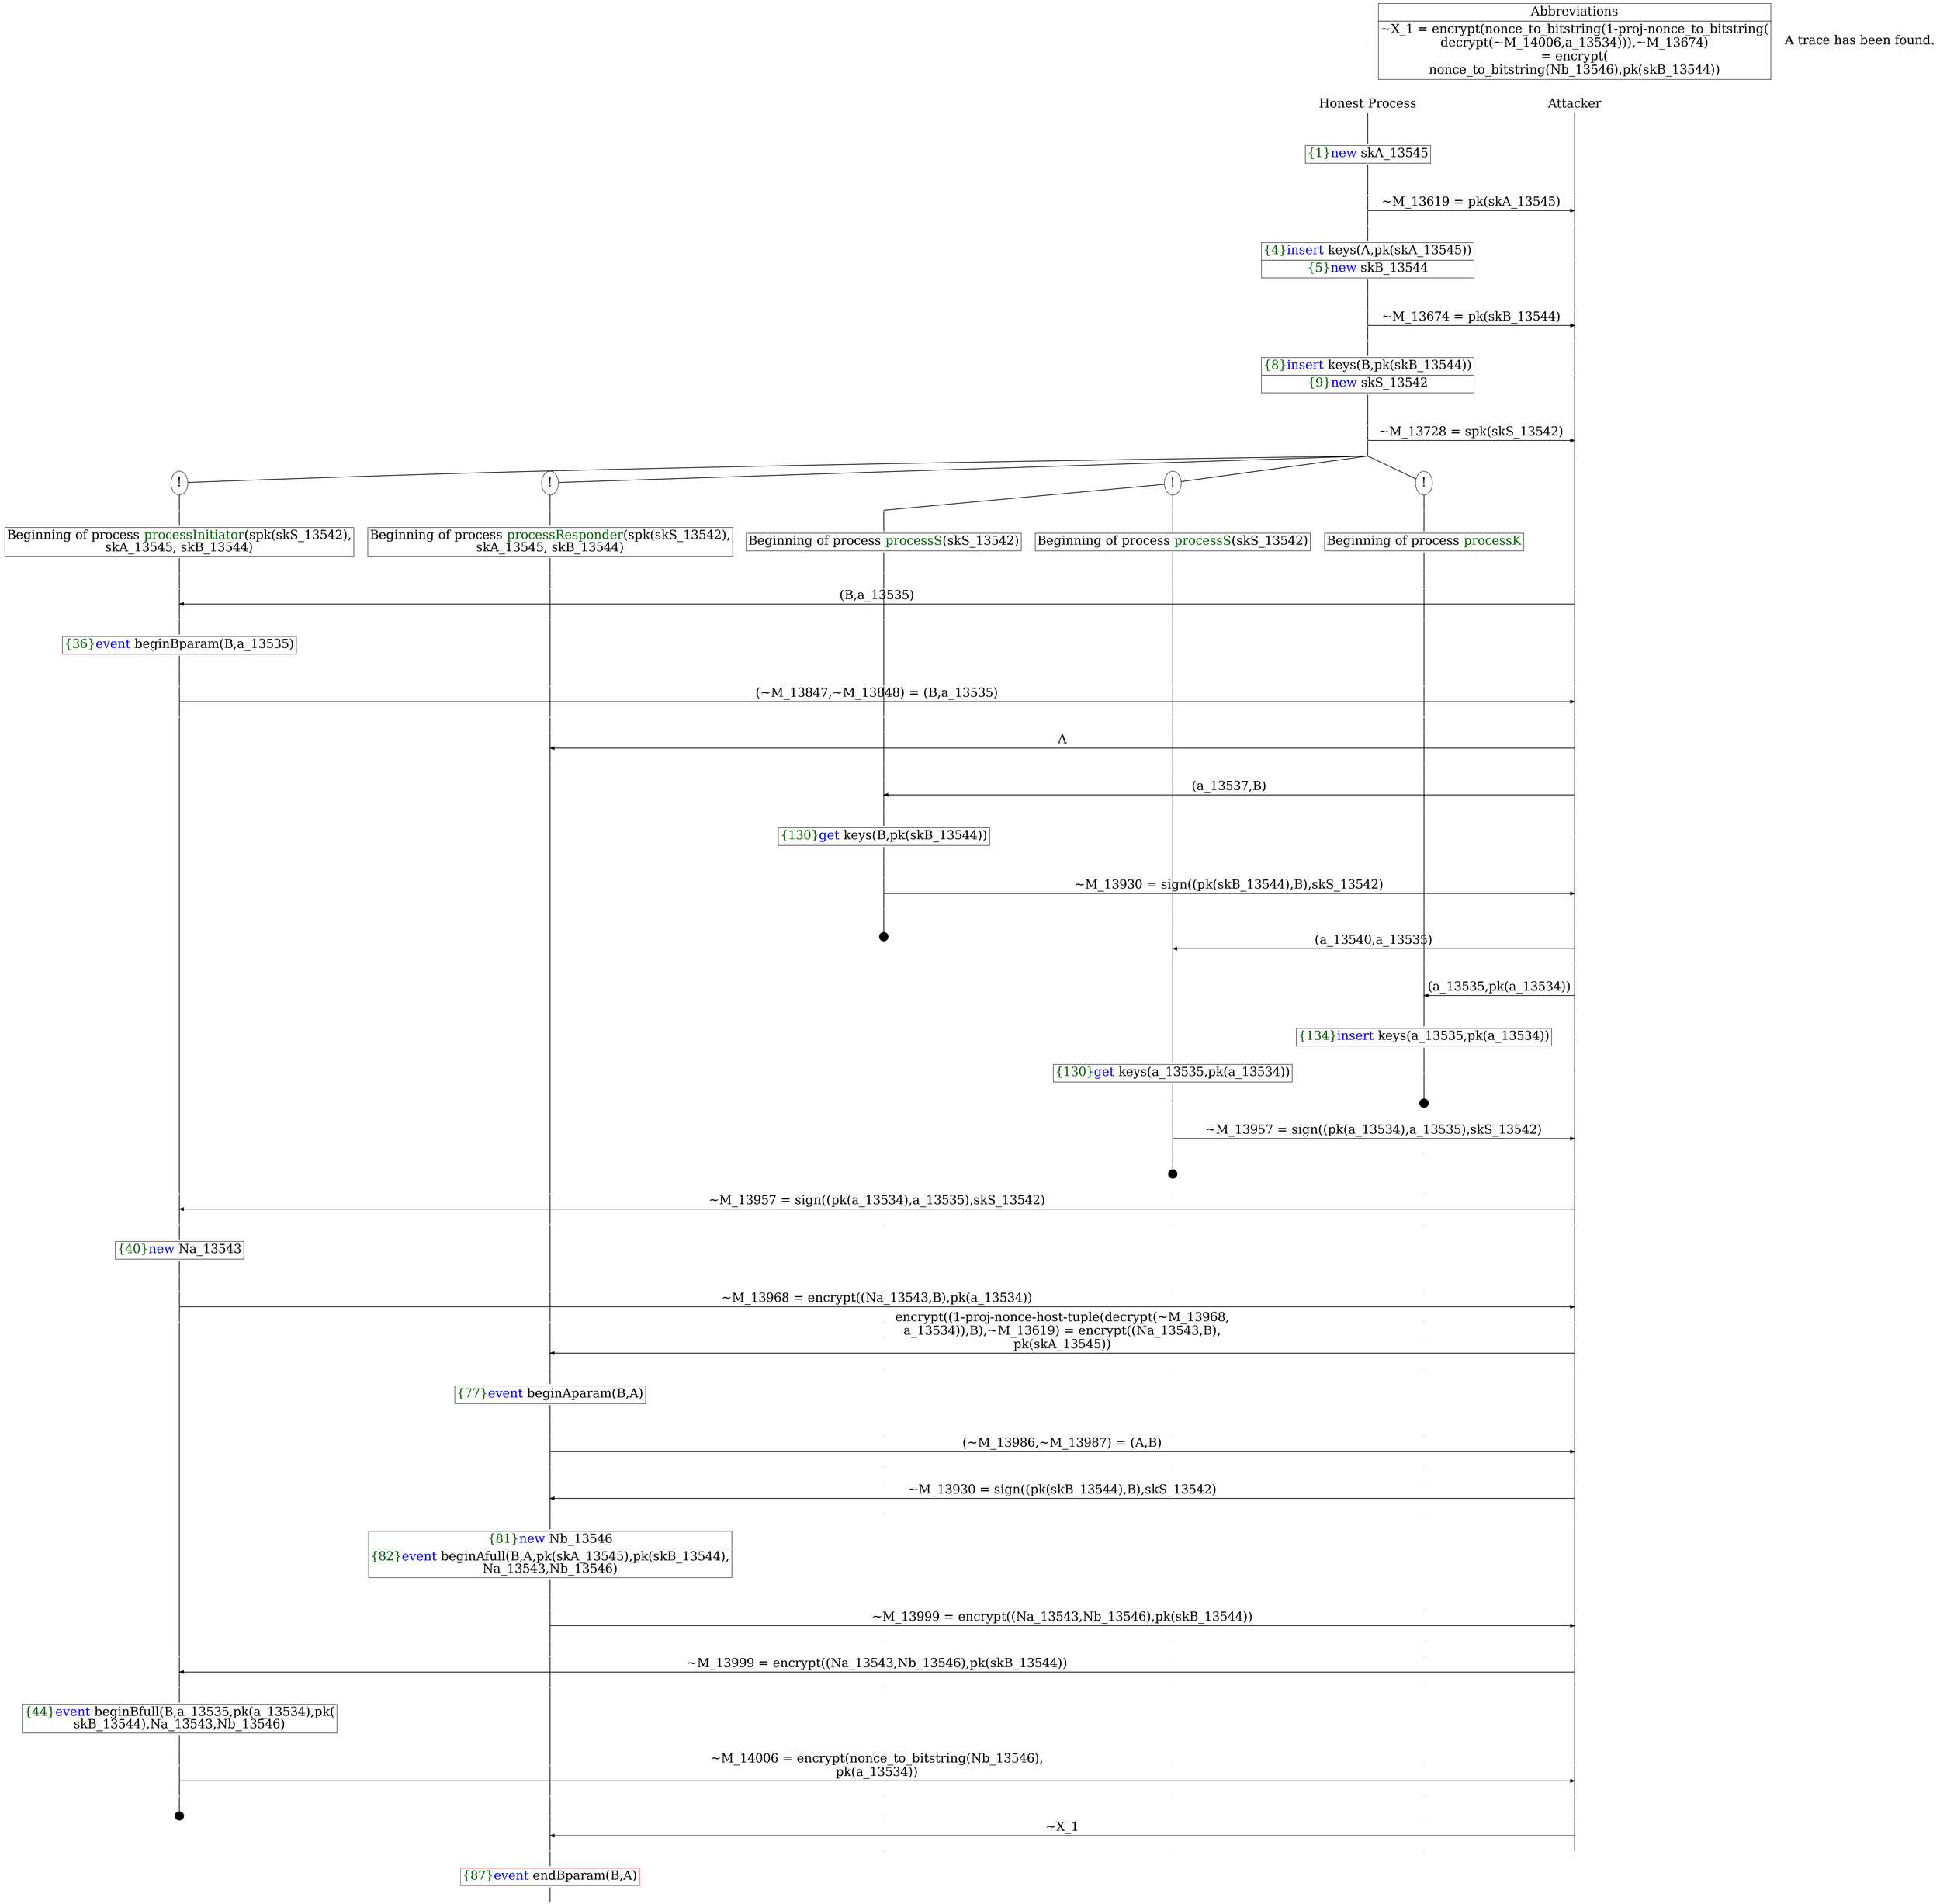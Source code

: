 digraph {
graph [ordering = out]
edge [arrowhead = none, penwidth = 1.6, fontsize = 30]
node [shape = point, width = 0, height = 0, fontsize = 30]
Trace<br/>
[label = <A trace has been found.<br/>
>, shape = plaintext]
P0__0 [label = "Honest Process", shape = plaintext]
P__0 [label = "Attacker", shape = plaintext]
Trace -> P0__0 [label = "", style = invisible, weight = 100]{rank = same; P0__0 P__0}
P0__0 -> P0__1 [label = <>, weight = 100]
P0__1 -> P0__2 [label = <>, weight = 100]
P0__2 [shape = plaintext, label = <<TABLE BORDER="0" CELLBORDER="1" CELLSPACING="0" CELLPADDING="4"> <TR><TD><FONT COLOR="darkgreen">{1}</FONT><FONT COLOR="blue">new </FONT>skA_13545</TD></TR></TABLE>>]
P0__2 -> P0__3 [label = <>, weight = 100]
P0__3 -> P0__4 [label = <>, weight = 100]
P__0 -> P__1 [label = <>, weight = 100]
{rank = same; P__1 P0__4}
P0__4 -> P0__5 [label = <>, weight = 100]
P__1 -> P__2 [label = <>, weight = 100]
{rank = same; P__2 P0__5}
P0__5 -> P__2 [label = <~M_13619 = pk(skA_13545)>, arrowhead = normal]
P0__5 -> P0__6 [label = <>, weight = 100]
P__2 -> P__3 [label = <>, weight = 100]
{rank = same; P__3 P0__6}
P0__6 -> P0__7 [label = <>, weight = 100]
P0__7 [shape = plaintext, label = <<TABLE BORDER="0" CELLBORDER="1" CELLSPACING="0" CELLPADDING="4"> <TR><TD><FONT COLOR="darkgreen">{4}</FONT><FONT COLOR="blue">insert </FONT>keys(A,pk(skA_13545))</TD></TR><TR><TD><FONT COLOR="darkgreen">{5}</FONT><FONT COLOR="blue">new </FONT>skB_13544</TD></TR></TABLE>>]
P0__7 -> P0__8 [label = <>, weight = 100]
P__3 -> P__4 [label = <>, weight = 100]
{rank = same; P__4 P0__7}
P0__8 -> P0__9 [label = <>, weight = 100]
P__4 -> P__5 [label = <>, weight = 100]
{rank = same; P__5 P0__9}
P0__9 -> P0__10 [label = <>, weight = 100]
P__5 -> P__6 [label = <>, weight = 100]
{rank = same; P__6 P0__10}
P0__10 -> P__6 [label = <~M_13674 = pk(skB_13544)>, arrowhead = normal]
P0__10 -> P0__11 [label = <>, weight = 100]
P__6 -> P__7 [label = <>, weight = 100]
{rank = same; P__7 P0__11}
P0__11 -> P0__12 [label = <>, weight = 100]
P0__12 [shape = plaintext, label = <<TABLE BORDER="0" CELLBORDER="1" CELLSPACING="0" CELLPADDING="4"> <TR><TD><FONT COLOR="darkgreen">{8}</FONT><FONT COLOR="blue">insert </FONT>keys(B,pk(skB_13544))</TD></TR><TR><TD><FONT COLOR="darkgreen">{9}</FONT><FONT COLOR="blue">new </FONT>skS_13542</TD></TR></TABLE>>]
P0__12 -> P0__13 [label = <>, weight = 100]
P__7 -> P__8 [label = <>, weight = 100]
{rank = same; P__8 P0__12}
P0__13 -> P0__14 [label = <>, weight = 100]
P__8 -> P__9 [label = <>, weight = 100]
{rank = same; P__9 P0__14}
P0__14 -> P0__15 [label = <>, weight = 100]
P__9 -> P__10 [label = <>, weight = 100]
{rank = same; P__10 P0__15}
P0__15 -> P__10 [label = <~M_13728 = spk(skS_13542)>, arrowhead = normal]
P0__15 -> P0__16 [label = <>, weight = 100]
P__10 -> P__11 [label = <>, weight = 100]
{rank = same; P__11 P0__16}
/*RPar */
P0__16 -> P0_3__16 [label = <>]
P0__16 -> P0_2__16 [label = <>]
P0__16 -> P0_1__16 [label = <>]
P0__16 -> P0_0__16 [label = <>]
P0__16 [label = "", fixedsize = false, width = 0, height = 0, shape = none]
{rank = same; P0_0__16 P0_1__16 P0_2__16 P0_3__16}
P0_0__16 [label = "!", shape = ellipse]
P0_0_0__16 [label = "", fixedsize = false, width = 0, height = 0, shape = none]
P0_0__16 -> P0_0_0__16 [label = <>, weight = 100]
P0_0_0__16 -> P0_0_0__17 [label = <>, weight = 100]
P0_0_0__17 [shape = plaintext, label = <<TABLE BORDER="0" CELLBORDER="1" CELLSPACING="0" CELLPADDING="4"> <TR><TD>Beginning of process <FONT COLOR="darkgreen">processK</FONT></TD></TR></TABLE>>]
P0_0_0__17 -> P0_0_0__18 [label = <>, weight = 100]
P0_1__16 [label = "!", shape = ellipse]
{rank = same; P0_1_1__16 P0_1_0__16}
P0_1_1__16 [label = "", fixedsize = false, width = 0, height = 0, shape = none]
P0_1__16 -> P0_1_1__16 [label = <>]
P0_1_0__16 [label = "", fixedsize = false, width = 0, height = 0, shape = none]
P0_1__16 -> P0_1_0__16 [label = <>]
P0_1_0__16 -> P0_1_0__17 [label = <>, weight = 100]
P0_1_0__17 [shape = plaintext, label = <<TABLE BORDER="0" CELLBORDER="1" CELLSPACING="0" CELLPADDING="4"> <TR><TD>Beginning of process <FONT COLOR="darkgreen">processS</FONT>(skS_13542)</TD></TR></TABLE>>]
P0_1_0__17 -> P0_1_0__18 [label = <>, weight = 100]
P0_1_1__16 -> P0_1_1__17 [label = <>, weight = 100]
P0_1_1__17 [shape = plaintext, label = <<TABLE BORDER="0" CELLBORDER="1" CELLSPACING="0" CELLPADDING="4"> <TR><TD>Beginning of process <FONT COLOR="darkgreen">processS</FONT>(skS_13542)</TD></TR></TABLE>>]
P0_1_1__17 -> P0_1_1__18 [label = <>, weight = 100]
P0_2__16 [label = "!", shape = ellipse]
P0_2_0__16 [label = "", fixedsize = false, width = 0, height = 0, shape = none]
P0_2__16 -> P0_2_0__16 [label = <>, weight = 100]
P0_2_0__16 -> P0_2_0__17 [label = <>, weight = 100]
P0_2_0__17 [shape = plaintext, label = <<TABLE BORDER="0" CELLBORDER="1" CELLSPACING="0" CELLPADDING="4"> <TR><TD>Beginning of process <FONT COLOR="darkgreen">processResponder</FONT>(spk(skS_13542),<br/>
skA_13545, skB_13544)</TD></TR></TABLE>>]
P0_2_0__17 -> P0_2_0__18 [label = <>, weight = 100]
P0_3__16 [label = "!", shape = ellipse]
P0_3_0__16 [label = "", fixedsize = false, width = 0, height = 0, shape = none]
P0_3__16 -> P0_3_0__16 [label = <>, weight = 100]
P0_3_0__16 -> P0_3_0__17 [label = <>, weight = 100]
P0_3_0__17 [shape = plaintext, label = <<TABLE BORDER="0" CELLBORDER="1" CELLSPACING="0" CELLPADDING="4"> <TR><TD>Beginning of process <FONT COLOR="darkgreen">processInitiator</FONT>(spk(skS_13542),<br/>
skA_13545, skB_13544)</TD></TR></TABLE>>]
P0_3_0__17 -> P0_3_0__18 [label = <>, weight = 100]
P0_3_0__18 -> P0_3_0__19 [label = <>, weight = 100]
P0_2_0__18 -> P0_2_0__19 [label = <>, weight = 100]
P0_1_1__18 -> P0_1_1__19 [label = <>, weight = 100]
P0_1_0__18 -> P0_1_0__19 [label = <>, weight = 100]
P0_0_0__18 -> P0_0_0__19 [label = <>, weight = 100]
P__11 -> P__12 [label = <>, weight = 100]
{rank = same; P__12 P0_0_0__19 P0_1_0__19 P0_1_1__19 P0_2_0__19 P0_3_0__19}
P0_3_0__19 -> P0_3_0__20 [label = <>, weight = 100]
P__12 -> P__13 [label = <>, weight = 100]
{rank = same; P__13 P0_3_0__20}
P0_3_0__20 -> P__13 [label = <(B,a_13535)>, dir = back, arrowhead = normal]
P0_3_0__20 -> P0_3_0__21 [label = <>, weight = 100]
P0_2_0__19 -> P0_2_0__20 [label = <>, weight = 100]
P0_1_1__19 -> P0_1_1__20 [label = <>, weight = 100]
P0_1_0__19 -> P0_1_0__20 [label = <>, weight = 100]
P0_0_0__19 -> P0_0_0__20 [label = <>, weight = 100]
P__13 -> P__14 [label = <>, weight = 100]
{rank = same; P__14 P0_0_0__20 P0_1_0__20 P0_1_1__20 P0_2_0__20 P0_3_0__21}
P0_3_0__21 -> P0_3_0__22 [label = <>, weight = 100]
P0_3_0__22 [shape = plaintext, label = <<TABLE BORDER="0" CELLBORDER="1" CELLSPACING="0" CELLPADDING="4"> <TR><TD><FONT COLOR="darkgreen">{36}</FONT><FONT COLOR="blue">event</FONT> beginBparam(B,a_13535)</TD></TR></TABLE>>]
P0_3_0__22 -> P0_3_0__23 [label = <>, weight = 100]
P0_3_0__23 -> P0_3_0__24 [label = <>, weight = 100]
P0_2_0__20 -> P0_2_0__21 [label = <>, weight = 100]
P0_1_1__20 -> P0_1_1__21 [label = <>, weight = 100]
P0_1_0__20 -> P0_1_0__21 [label = <>, weight = 100]
P0_0_0__20 -> P0_0_0__21 [label = <>, weight = 100]
P__14 -> P__15 [label = <>, weight = 100]
{rank = same; P__15 P0_0_0__21 P0_1_0__21 P0_1_1__21 P0_2_0__21 P0_3_0__24}
P0_3_0__24 -> P0_3_0__25 [label = <>, weight = 100]
P__15 -> P__16 [label = <>, weight = 100]
{rank = same; P__16 P0_3_0__25}
P0_3_0__25 -> P__16 [label = <(~M_13847,~M_13848) = (B,a_13535)>, arrowhead = normal]
P0_3_0__25 -> P0_3_0__26 [label = <>, weight = 100]
P0_2_0__21 -> P0_2_0__22 [label = <>, weight = 100]
P0_1_1__21 -> P0_1_1__22 [label = <>, weight = 100]
P0_1_0__21 -> P0_1_0__22 [label = <>, weight = 100]
P0_0_0__21 -> P0_0_0__22 [label = <>, weight = 100]
P__16 -> P__17 [label = <>, weight = 100]
{rank = same; P__17 P0_0_0__22 P0_1_0__22 P0_1_1__22 P0_2_0__22 P0_3_0__26}
P0_2_0__22 -> P0_2_0__23 [label = <>, weight = 100]
P0_1_1__22 -> P0_1_1__23 [label = <>, weight = 100]
P0_1_0__22 -> P0_1_0__23 [label = <>, weight = 100]
P0_0_0__22 -> P0_0_0__23 [label = <>, weight = 100]
P__17 -> P__18 [label = <>, weight = 100]
{rank = same; P__18 P0_0_0__23 P0_1_0__23 P0_1_1__23 P0_2_0__23}
P0_2_0__23 -> P0_2_0__24 [label = <>, weight = 100]
P__18 -> P__19 [label = <>, weight = 100]
{rank = same; P__19 P0_2_0__24}
P0_2_0__24 -> P__19 [label = <A>, dir = back, arrowhead = normal]
P0_2_0__24 -> P0_2_0__25 [label = <>, weight = 100]
P0_1_1__23 -> P0_1_1__24 [label = <>, weight = 100]
P0_1_0__23 -> P0_1_0__24 [label = <>, weight = 100]
P0_0_0__23 -> P0_0_0__24 [label = <>, weight = 100]
P__19 -> P__20 [label = <>, weight = 100]
{rank = same; P__20 P0_0_0__24 P0_1_0__24 P0_1_1__24 P0_2_0__25}
P0_1_1__24 -> P0_1_1__25 [label = <>, weight = 100]
P0_1_0__24 -> P0_1_0__25 [label = <>, weight = 100]
P0_0_0__24 -> P0_0_0__25 [label = <>, weight = 100]
P__20 -> P__21 [label = <>, weight = 100]
{rank = same; P__21 P0_0_0__25 P0_1_0__25 P0_1_1__25}
P0_1_1__25 -> P0_1_1__26 [label = <>, weight = 100]
P__21 -> P__22 [label = <>, weight = 100]
{rank = same; P__22 P0_1_1__26}
P0_1_1__26 -> P__22 [label = <(a_13537,B)>, dir = back, arrowhead = normal]
P0_1_1__26 -> P0_1_1__27 [label = <>, weight = 100]
P0_1_0__25 -> P0_1_0__26 [label = <>, weight = 100]
P0_0_0__25 -> P0_0_0__26 [label = <>, weight = 100]
P__22 -> P__23 [label = <>, weight = 100]
{rank = same; P__23 P0_0_0__26 P0_1_0__26 P0_1_1__27}
P0_1_1__27 -> P0_1_1__28 [label = <>, weight = 100]
P0_1_1__28 [shape = plaintext, label = <<TABLE BORDER="0" CELLBORDER="1" CELLSPACING="0" CELLPADDING="4"> <TR><TD><FONT COLOR="darkgreen">{130}</FONT><FONT COLOR="blue">get </FONT>keys(B,pk(skB_13544))</TD></TR></TABLE>>]
P0_1_1__28 -> P0_1_1__29 [label = <>, weight = 100]
P__23 -> P__24 [label = <>, weight = 100]
{rank = same; P__24 P0_1_1__28}
P0_1_1__29 -> P0_1_1__30 [label = <>, weight = 100]
P0_1_0__26 -> P0_1_0__27 [label = <>, weight = 100]
P0_0_0__26 -> P0_0_0__27 [label = <>, weight = 100]
P__24 -> P__25 [label = <>, weight = 100]
{rank = same; P__25 P0_0_0__27 P0_1_0__27 P0_1_1__30}
P0_1_1__30 -> P0_1_1__31 [label = <>, weight = 100]
P__25 -> P__26 [label = <>, weight = 100]
{rank = same; P__26 P0_1_1__31}
P0_1_1__31 -> P__26 [label = <~M_13930 = sign((pk(skB_13544),B),skS_13542)>, arrowhead = normal]
P0_1_1__31 -> P0_1_1__32 [label = <>, weight = 100]
P0_1_0__27 -> P0_1_0__28 [label = <>, weight = 100]
P0_0_0__27 -> P0_0_0__28 [label = <>, weight = 100]
P__26 -> P__27 [label = <>, weight = 100]
{rank = same; P__27 P0_0_0__28 P0_1_0__28 P0_1_1__32}
P0_1_1__33 [label = "", width = 0.3, height = 0.3]
P0_1_1__32 -> P0_1_1__33 [label = <>, weight = 100]
P0_1_0__28 -> P0_1_0__29 [label = <>, weight = 100]
P0_0_0__28 -> P0_0_0__29 [label = <>, weight = 100]
P__27 -> P__28 [label = <>, weight = 100]
{rank = same; P__28 P0_0_0__29 P0_1_0__29}
P0_1_0__29 -> P0_1_0__30 [label = <>, weight = 100]
P__28 -> P__29 [label = <>, weight = 100]
{rank = same; P__29 P0_1_0__30}
P0_1_0__30 -> P__29 [label = <(a_13540,a_13535)>, dir = back, arrowhead = normal]
P0_1_0__30 -> P0_1_0__31 [label = <>, weight = 100]
P0_0_0__29 -> P0_0_0__30 [label = <>, weight = 100]
P__29 -> P__30 [label = <>, weight = 100]
{rank = same; P__30 P0_0_0__30 P0_1_0__31}
P0_0_0__30 -> P0_0_0__31 [label = <>, weight = 100]
P__30 -> P__31 [label = <>, weight = 100]
{rank = same; P__31 P0_0_0__31}
P0_0_0__31 -> P0_0_0__32 [label = <>, weight = 100]
P__31 -> P__32 [label = <>, weight = 100]
{rank = same; P__32 P0_0_0__32}
P0_0_0__32 -> P__32 [label = <(a_13535,pk(a_13534))>, dir = back, arrowhead = normal]
P0_0_0__32 -> P0_0_0__33 [label = <>, weight = 100]
P__32 -> P__33 [label = <>, weight = 100]
{rank = same; P__33 P0_0_0__33}
P0_0_0__33 -> P0_0_0__34 [label = <>, weight = 100]
P0_0_0__34 [shape = plaintext, label = <<TABLE BORDER="0" CELLBORDER="1" CELLSPACING="0" CELLPADDING="4"> <TR><TD><FONT COLOR="darkgreen">{134}</FONT><FONT COLOR="blue">insert </FONT>keys(a_13535,pk(a_13534))</TD></TR></TABLE>>]
P0_0_0__34 -> P0_0_0__35 [label = <>, weight = 100]
P__33 -> P__34 [label = <>, weight = 100]
{rank = same; P__34 P0_0_0__34}
P0_0_0__36 [label = "", width = 0.3, height = 0.3]
P0_0_0__35 -> P0_0_0__36 [label = <>, weight = 100]
P0_1_0__31 -> P0_1_0__32 [label = <>, weight = 100]
P0_1_0__32 [shape = plaintext, label = <<TABLE BORDER="0" CELLBORDER="1" CELLSPACING="0" CELLPADDING="4"> <TR><TD><FONT COLOR="darkgreen">{130}</FONT><FONT COLOR="blue">get </FONT>keys(a_13535,pk(a_13534))</TD></TR></TABLE>>]
P0_1_0__32 -> P0_1_0__33 [label = <>, weight = 100]
P__34 -> P__35 [label = <>, weight = 100]
{rank = same; P__35 P0_1_0__32}
P0_1_0__33 -> P0_1_0__34 [label = <>, weight = 100]
P0_0_0__37 [label = "", style = invisible]
P0_0_0__36 -> P0_0_0__37 [label = <>, weight = 100, style = invisible]
P__35 -> P__36 [label = <>, weight = 100]
{rank = same; P__36 P0_0_0__37 P0_1_0__34}
P0_1_0__34 -> P0_1_0__35 [label = <>, weight = 100]
P__36 -> P__37 [label = <>, weight = 100]
{rank = same; P__37 P0_1_0__35}
P0_1_0__35 -> P__37 [label = <~M_13957 = sign((pk(a_13534),a_13535),skS_13542)>, arrowhead = normal]
P0_1_0__35 -> P0_1_0__36 [label = <>, weight = 100]
P0_0_0__38 [label = "", style = invisible]
P0_0_0__37 -> P0_0_0__38 [label = <>, weight = 100, style = invisible]
P__37 -> P__38 [label = <>, weight = 100]
{rank = same; P__38 P0_0_0__38 P0_1_0__36}
P0_1_0__37 [label = "", width = 0.3, height = 0.3]
P0_1_0__36 -> P0_1_0__37 [label = <>, weight = 100]
P0_3_0__26 -> P0_3_0__27 [label = <>, weight = 100]
P0_2_0__25 -> P0_2_0__26 [label = <>, weight = 100]
P0_1_1__34 [label = "", style = invisible]
P0_1_1__33 -> P0_1_1__34 [label = <>, weight = 100, style = invisible]
P0_1_0__38 [label = "", style = invisible]
P0_1_0__37 -> P0_1_0__38 [label = <>, weight = 100, style = invisible]
P0_0_0__39 [label = "", style = invisible]
P0_0_0__38 -> P0_0_0__39 [label = <>, weight = 100, style = invisible]
P__38 -> P__39 [label = <>, weight = 100]
{rank = same; P__39 P0_0_0__39 P0_1_0__38 P0_1_1__34 P0_2_0__26 P0_3_0__27}
P0_3_0__27 -> P0_3_0__28 [label = <>, weight = 100]
P__39 -> P__40 [label = <>, weight = 100]
{rank = same; P__40 P0_3_0__28}
P0_3_0__28 -> P__40 [label = <~M_13957 = sign((pk(a_13534),a_13535),skS_13542)>, dir = back, arrowhead = normal]
P0_3_0__28 -> P0_3_0__29 [label = <>, weight = 100]
P0_2_0__26 -> P0_2_0__27 [label = <>, weight = 100]
P0_1_1__35 [label = "", style = invisible]
P0_1_1__34 -> P0_1_1__35 [label = <>, weight = 100, style = invisible]
P0_1_0__39 [label = "", style = invisible]
P0_1_0__38 -> P0_1_0__39 [label = <>, weight = 100, style = invisible]
P0_0_0__40 [label = "", style = invisible]
P0_0_0__39 -> P0_0_0__40 [label = <>, weight = 100, style = invisible]
P__40 -> P__41 [label = <>, weight = 100]
{rank = same; P__41 P0_0_0__40 P0_1_0__39 P0_1_1__35 P0_2_0__27 P0_3_0__29}
P0_3_0__29 -> P0_3_0__30 [label = <>, weight = 100]
P0_3_0__30 [shape = plaintext, label = <<TABLE BORDER="0" CELLBORDER="1" CELLSPACING="0" CELLPADDING="4"> <TR><TD><FONT COLOR="darkgreen">{40}</FONT><FONT COLOR="blue">new </FONT>Na_13543</TD></TR></TABLE>>]
P0_3_0__30 -> P0_3_0__31 [label = <>, weight = 100]
P0_3_0__31 -> P0_3_0__32 [label = <>, weight = 100]
P0_2_0__27 -> P0_2_0__28 [label = <>, weight = 100]
P0_1_1__36 [label = "", style = invisible]
P0_1_1__35 -> P0_1_1__36 [label = <>, weight = 100, style = invisible]
P0_1_0__40 [label = "", style = invisible]
P0_1_0__39 -> P0_1_0__40 [label = <>, weight = 100, style = invisible]
P0_0_0__41 [label = "", style = invisible]
P0_0_0__40 -> P0_0_0__41 [label = <>, weight = 100, style = invisible]
P__41 -> P__42 [label = <>, weight = 100]
{rank = same; P__42 P0_0_0__41 P0_1_0__40 P0_1_1__36 P0_2_0__28 P0_3_0__32}
P0_3_0__32 -> P0_3_0__33 [label = <>, weight = 100]
P__42 -> P__43 [label = <>, weight = 100]
{rank = same; P__43 P0_3_0__33}
P0_3_0__33 -> P__43 [label = <~M_13968 = encrypt((Na_13543,B),pk(a_13534))>, arrowhead = normal]
P0_3_0__33 -> P0_3_0__34 [label = <>, weight = 100]
P0_2_0__28 -> P0_2_0__29 [label = <>, weight = 100]
P0_1_1__37 [label = "", style = invisible]
P0_1_1__36 -> P0_1_1__37 [label = <>, weight = 100, style = invisible]
P0_1_0__41 [label = "", style = invisible]
P0_1_0__40 -> P0_1_0__41 [label = <>, weight = 100, style = invisible]
P0_0_0__42 [label = "", style = invisible]
P0_0_0__41 -> P0_0_0__42 [label = <>, weight = 100, style = invisible]
P__43 -> P__44 [label = <>, weight = 100]
{rank = same; P__44 P0_0_0__42 P0_1_0__41 P0_1_1__37 P0_2_0__29 P0_3_0__34}
P0_2_0__29 -> P0_2_0__30 [label = <>, weight = 100]
P0_1_1__38 [label = "", style = invisible]
P0_1_1__37 -> P0_1_1__38 [label = <>, weight = 100, style = invisible]
P0_1_0__42 [label = "", style = invisible]
P0_1_0__41 -> P0_1_0__42 [label = <>, weight = 100, style = invisible]
P0_0_0__43 [label = "", style = invisible]
P0_0_0__42 -> P0_0_0__43 [label = <>, weight = 100, style = invisible]
P__44 -> P__45 [label = <>, weight = 100]
{rank = same; P__45 P0_0_0__43 P0_1_0__42 P0_1_1__38 P0_2_0__30}
P0_2_0__30 -> P0_2_0__31 [label = <>, weight = 100]
P__45 -> P__46 [label = <>, weight = 100]
{rank = same; P__46 P0_2_0__31}
P0_2_0__31 -> P__46 [label = <encrypt((1-proj-nonce-host-tuple(decrypt(~M_13968,<br/>
a_13534)),B),~M_13619) = encrypt((Na_13543,B),<br/>
pk(skA_13545))>, dir = back, arrowhead = normal]
P0_2_0__31 -> P0_2_0__32 [label = <>, weight = 100]
P0_1_1__39 [label = "", style = invisible]
P0_1_1__38 -> P0_1_1__39 [label = <>, weight = 100, style = invisible]
P0_1_0__43 [label = "", style = invisible]
P0_1_0__42 -> P0_1_0__43 [label = <>, weight = 100, style = invisible]
P0_0_0__44 [label = "", style = invisible]
P0_0_0__43 -> P0_0_0__44 [label = <>, weight = 100, style = invisible]
P__46 -> P__47 [label = <>, weight = 100]
{rank = same; P__47 P0_0_0__44 P0_1_0__43 P0_1_1__39 P0_2_0__32}
P0_2_0__32 -> P0_2_0__33 [label = <>, weight = 100]
P0_2_0__33 [shape = plaintext, label = <<TABLE BORDER="0" CELLBORDER="1" CELLSPACING="0" CELLPADDING="4"> <TR><TD><FONT COLOR="darkgreen">{77}</FONT><FONT COLOR="blue">event</FONT> beginAparam(B,A)</TD></TR></TABLE>>]
P0_2_0__33 -> P0_2_0__34 [label = <>, weight = 100]
P0_2_0__34 -> P0_2_0__35 [label = <>, weight = 100]
P0_1_1__40 [label = "", style = invisible]
P0_1_1__39 -> P0_1_1__40 [label = <>, weight = 100, style = invisible]
P0_1_0__44 [label = "", style = invisible]
P0_1_0__43 -> P0_1_0__44 [label = <>, weight = 100, style = invisible]
P0_0_0__45 [label = "", style = invisible]
P0_0_0__44 -> P0_0_0__45 [label = <>, weight = 100, style = invisible]
P__47 -> P__48 [label = <>, weight = 100]
{rank = same; P__48 P0_0_0__45 P0_1_0__44 P0_1_1__40 P0_2_0__35}
P0_2_0__35 -> P0_2_0__36 [label = <>, weight = 100]
P__48 -> P__49 [label = <>, weight = 100]
{rank = same; P__49 P0_2_0__36}
P0_2_0__36 -> P__49 [label = <(~M_13986,~M_13987) = (A,B)>, arrowhead = normal]
P0_2_0__36 -> P0_2_0__37 [label = <>, weight = 100]
P0_1_1__41 [label = "", style = invisible]
P0_1_1__40 -> P0_1_1__41 [label = <>, weight = 100, style = invisible]
P0_1_0__45 [label = "", style = invisible]
P0_1_0__44 -> P0_1_0__45 [label = <>, weight = 100, style = invisible]
P0_0_0__46 [label = "", style = invisible]
P0_0_0__45 -> P0_0_0__46 [label = <>, weight = 100, style = invisible]
P__49 -> P__50 [label = <>, weight = 100]
{rank = same; P__50 P0_0_0__46 P0_1_0__45 P0_1_1__41 P0_2_0__37}
P0_2_0__37 -> P0_2_0__38 [label = <>, weight = 100]
P0_1_1__42 [label = "", style = invisible]
P0_1_1__41 -> P0_1_1__42 [label = <>, weight = 100, style = invisible]
P0_1_0__46 [label = "", style = invisible]
P0_1_0__45 -> P0_1_0__46 [label = <>, weight = 100, style = invisible]
P0_0_0__47 [label = "", style = invisible]
P0_0_0__46 -> P0_0_0__47 [label = <>, weight = 100, style = invisible]
P__50 -> P__51 [label = <>, weight = 100]
{rank = same; P__51 P0_0_0__47 P0_1_0__46 P0_1_1__42 P0_2_0__38}
P0_2_0__38 -> P0_2_0__39 [label = <>, weight = 100]
P__51 -> P__52 [label = <>, weight = 100]
{rank = same; P__52 P0_2_0__39}
P0_2_0__39 -> P__52 [label = <~M_13930 = sign((pk(skB_13544),B),skS_13542)>, dir = back, arrowhead = normal]
P0_2_0__39 -> P0_2_0__40 [label = <>, weight = 100]
P0_1_1__43 [label = "", style = invisible]
P0_1_1__42 -> P0_1_1__43 [label = <>, weight = 100, style = invisible]
P0_1_0__47 [label = "", style = invisible]
P0_1_0__46 -> P0_1_0__47 [label = <>, weight = 100, style = invisible]
P0_0_0__48 [label = "", style = invisible]
P0_0_0__47 -> P0_0_0__48 [label = <>, weight = 100, style = invisible]
P__52 -> P__53 [label = <>, weight = 100]
{rank = same; P__53 P0_0_0__48 P0_1_0__47 P0_1_1__43 P0_2_0__40}
P0_2_0__40 -> P0_2_0__41 [label = <>, weight = 100]
P0_2_0__41 [shape = plaintext, label = <<TABLE BORDER="0" CELLBORDER="1" CELLSPACING="0" CELLPADDING="4"> <TR><TD><FONT COLOR="darkgreen">{81}</FONT><FONT COLOR="blue">new </FONT>Nb_13546</TD></TR><TR><TD><FONT COLOR="darkgreen">{82}</FONT><FONT COLOR="blue">event</FONT> beginAfull(B,A,pk(skA_13545),pk(skB_13544),<br/>
Na_13543,Nb_13546)</TD></TR></TABLE>>]
P0_2_0__41 -> P0_2_0__42 [label = <>, weight = 100]
P0_2_0__42 -> P0_2_0__43 [label = <>, weight = 100]
P0_1_1__44 [label = "", style = invisible]
P0_1_1__43 -> P0_1_1__44 [label = <>, weight = 100, style = invisible]
P0_1_0__48 [label = "", style = invisible]
P0_1_0__47 -> P0_1_0__48 [label = <>, weight = 100, style = invisible]
P0_0_0__49 [label = "", style = invisible]
P0_0_0__48 -> P0_0_0__49 [label = <>, weight = 100, style = invisible]
P__53 -> P__54 [label = <>, weight = 100]
{rank = same; P__54 P0_0_0__49 P0_1_0__48 P0_1_1__44 P0_2_0__43}
P0_2_0__43 -> P0_2_0__44 [label = <>, weight = 100]
P__54 -> P__55 [label = <>, weight = 100]
{rank = same; P__55 P0_2_0__44}
P0_2_0__44 -> P__55 [label = <~M_13999 = encrypt((Na_13543,Nb_13546),pk(skB_13544))>, arrowhead = normal]
P0_2_0__44 -> P0_2_0__45 [label = <>, weight = 100]
P0_1_1__45 [label = "", style = invisible]
P0_1_1__44 -> P0_1_1__45 [label = <>, weight = 100, style = invisible]
P0_1_0__49 [label = "", style = invisible]
P0_1_0__48 -> P0_1_0__49 [label = <>, weight = 100, style = invisible]
P0_0_0__50 [label = "", style = invisible]
P0_0_0__49 -> P0_0_0__50 [label = <>, weight = 100, style = invisible]
P__55 -> P__56 [label = <>, weight = 100]
{rank = same; P__56 P0_0_0__50 P0_1_0__49 P0_1_1__45 P0_2_0__45}
P0_3_0__34 -> P0_3_0__35 [label = <>, weight = 100]
P0_2_0__45 -> P0_2_0__46 [label = <>, weight = 100]
P0_1_1__46 [label = "", style = invisible]
P0_1_1__45 -> P0_1_1__46 [label = <>, weight = 100, style = invisible]
P0_1_0__50 [label = "", style = invisible]
P0_1_0__49 -> P0_1_0__50 [label = <>, weight = 100, style = invisible]
P0_0_0__51 [label = "", style = invisible]
P0_0_0__50 -> P0_0_0__51 [label = <>, weight = 100, style = invisible]
P__56 -> P__57 [label = <>, weight = 100]
{rank = same; P__57 P0_0_0__51 P0_1_0__50 P0_1_1__46 P0_2_0__46 P0_3_0__35}
P0_3_0__35 -> P0_3_0__36 [label = <>, weight = 100]
P__57 -> P__58 [label = <>, weight = 100]
{rank = same; P__58 P0_3_0__36}
P0_3_0__36 -> P__58 [label = <~M_13999 = encrypt((Na_13543,Nb_13546),pk(skB_13544))>, dir = back, arrowhead = normal]
P0_3_0__36 -> P0_3_0__37 [label = <>, weight = 100]
P0_2_0__46 -> P0_2_0__47 [label = <>, weight = 100]
P0_1_1__47 [label = "", style = invisible]
P0_1_1__46 -> P0_1_1__47 [label = <>, weight = 100, style = invisible]
P0_1_0__51 [label = "", style = invisible]
P0_1_0__50 -> P0_1_0__51 [label = <>, weight = 100, style = invisible]
P0_0_0__52 [label = "", style = invisible]
P0_0_0__51 -> P0_0_0__52 [label = <>, weight = 100, style = invisible]
P__58 -> P__59 [label = <>, weight = 100]
{rank = same; P__59 P0_0_0__52 P0_1_0__51 P0_1_1__47 P0_2_0__47 P0_3_0__37}
P0_3_0__37 -> P0_3_0__38 [label = <>, weight = 100]
P0_3_0__38 [shape = plaintext, label = <<TABLE BORDER="0" CELLBORDER="1" CELLSPACING="0" CELLPADDING="4"> <TR><TD><FONT COLOR="darkgreen">{44}</FONT><FONT COLOR="blue">event</FONT> beginBfull(B,a_13535,pk(a_13534),pk(<br/>
skB_13544),Na_13543,Nb_13546)</TD></TR></TABLE>>]
P0_3_0__38 -> P0_3_0__39 [label = <>, weight = 100]
P0_3_0__39 -> P0_3_0__40 [label = <>, weight = 100]
P0_2_0__47 -> P0_2_0__48 [label = <>, weight = 100]
P0_1_1__48 [label = "", style = invisible]
P0_1_1__47 -> P0_1_1__48 [label = <>, weight = 100, style = invisible]
P0_1_0__52 [label = "", style = invisible]
P0_1_0__51 -> P0_1_0__52 [label = <>, weight = 100, style = invisible]
P0_0_0__53 [label = "", style = invisible]
P0_0_0__52 -> P0_0_0__53 [label = <>, weight = 100, style = invisible]
P__59 -> P__60 [label = <>, weight = 100]
{rank = same; P__60 P0_0_0__53 P0_1_0__52 P0_1_1__48 P0_2_0__48 P0_3_0__40}
P0_3_0__40 -> P0_3_0__41 [label = <>, weight = 100]
P__60 -> P__61 [label = <>, weight = 100]
{rank = same; P__61 P0_3_0__41}
P0_3_0__41 -> P__61 [label = <~M_14006 = encrypt(nonce_to_bitstring(Nb_13546),<br/>
pk(a_13534))>, arrowhead = normal]
P0_3_0__41 -> P0_3_0__42 [label = <>, weight = 100]
P0_2_0__48 -> P0_2_0__49 [label = <>, weight = 100]
P0_1_1__49 [label = "", style = invisible]
P0_1_1__48 -> P0_1_1__49 [label = <>, weight = 100, style = invisible]
P0_1_0__53 [label = "", style = invisible]
P0_1_0__52 -> P0_1_0__53 [label = <>, weight = 100, style = invisible]
P0_0_0__54 [label = "", style = invisible]
P0_0_0__53 -> P0_0_0__54 [label = <>, weight = 100, style = invisible]
P__61 -> P__62 [label = <>, weight = 100]
{rank = same; P__62 P0_0_0__54 P0_1_0__53 P0_1_1__49 P0_2_0__49 P0_3_0__42}
P0_3_0__43 [label = "", width = 0.3, height = 0.3]
P0_3_0__42 -> P0_3_0__43 [label = <>, weight = 100]
P0_2_0__49 -> P0_2_0__50 [label = <>, weight = 100]
P0_1_1__50 [label = "", style = invisible]
P0_1_1__49 -> P0_1_1__50 [label = <>, weight = 100, style = invisible]
P0_1_0__54 [label = "", style = invisible]
P0_1_0__53 -> P0_1_0__54 [label = <>, weight = 100, style = invisible]
P0_0_0__55 [label = "", style = invisible]
P0_0_0__54 -> P0_0_0__55 [label = <>, weight = 100, style = invisible]
P__62 -> P__63 [label = <>, weight = 100]
{rank = same; P__63 P0_0_0__55 P0_1_0__54 P0_1_1__50 P0_2_0__50}
P0_2_0__50 -> P0_2_0__51 [label = <>, weight = 100]
P__63 -> P__64 [label = <>, weight = 100]
{rank = same; P__64 P0_2_0__51}
P0_2_0__51 -> P__64 [label = <~X_1>, dir = back, arrowhead = normal]
P0_2_0__51 -> P0_2_0__52 [label = <>, weight = 100]
P0_1_1__51 [label = "", style = invisible]
P0_1_1__50 -> P0_1_1__51 [label = <>, weight = 100, style = invisible]
P0_1_0__55 [label = "", style = invisible]
P0_1_0__54 -> P0_1_0__55 [label = <>, weight = 100, style = invisible]
P0_0_0__56 [label = "", style = invisible]
P0_0_0__55 -> P0_0_0__56 [label = <>, weight = 100, style = invisible]
P__64 -> P__65 [label = <>, weight = 100]
{rank = same; P__65 P0_0_0__56 P0_1_0__55 P0_1_1__51 P0_2_0__52}
P0_2_0__52 -> P0_2_0__53 [label = <>, weight = 100]
P0_2_0__53 [color = red, shape = plaintext, label = <<TABLE BORDER="0" CELLBORDER="1" CELLSPACING="0" CELLPADDING="4"> <TR><TD><FONT COLOR="darkgreen">{87}</FONT><FONT COLOR="blue">event</FONT> endBparam(B,A)</TD></TR></TABLE>>]
P0_2_0__53 -> P0_2_0__54 [label = <>, weight = 100]
Abbrev [shape = plaintext, label = <<TABLE BORDER="0" CELLBORDER="1" CELLSPACING="0" CELLPADDING="4"><TR> <TD> Abbreviations </TD></TR><TR><TD>~X_1 = encrypt(nonce_to_bitstring(1-proj-nonce_to_bitstring(<br/>
decrypt(~M_14006,a_13534))),~M_13674)<br/>
= encrypt(<br/>
nonce_to_bitstring(Nb_13546),pk(skB_13544))</TD></TR></TABLE>>]Abbrev -> P__0 [style = invisible, weight =100]}
